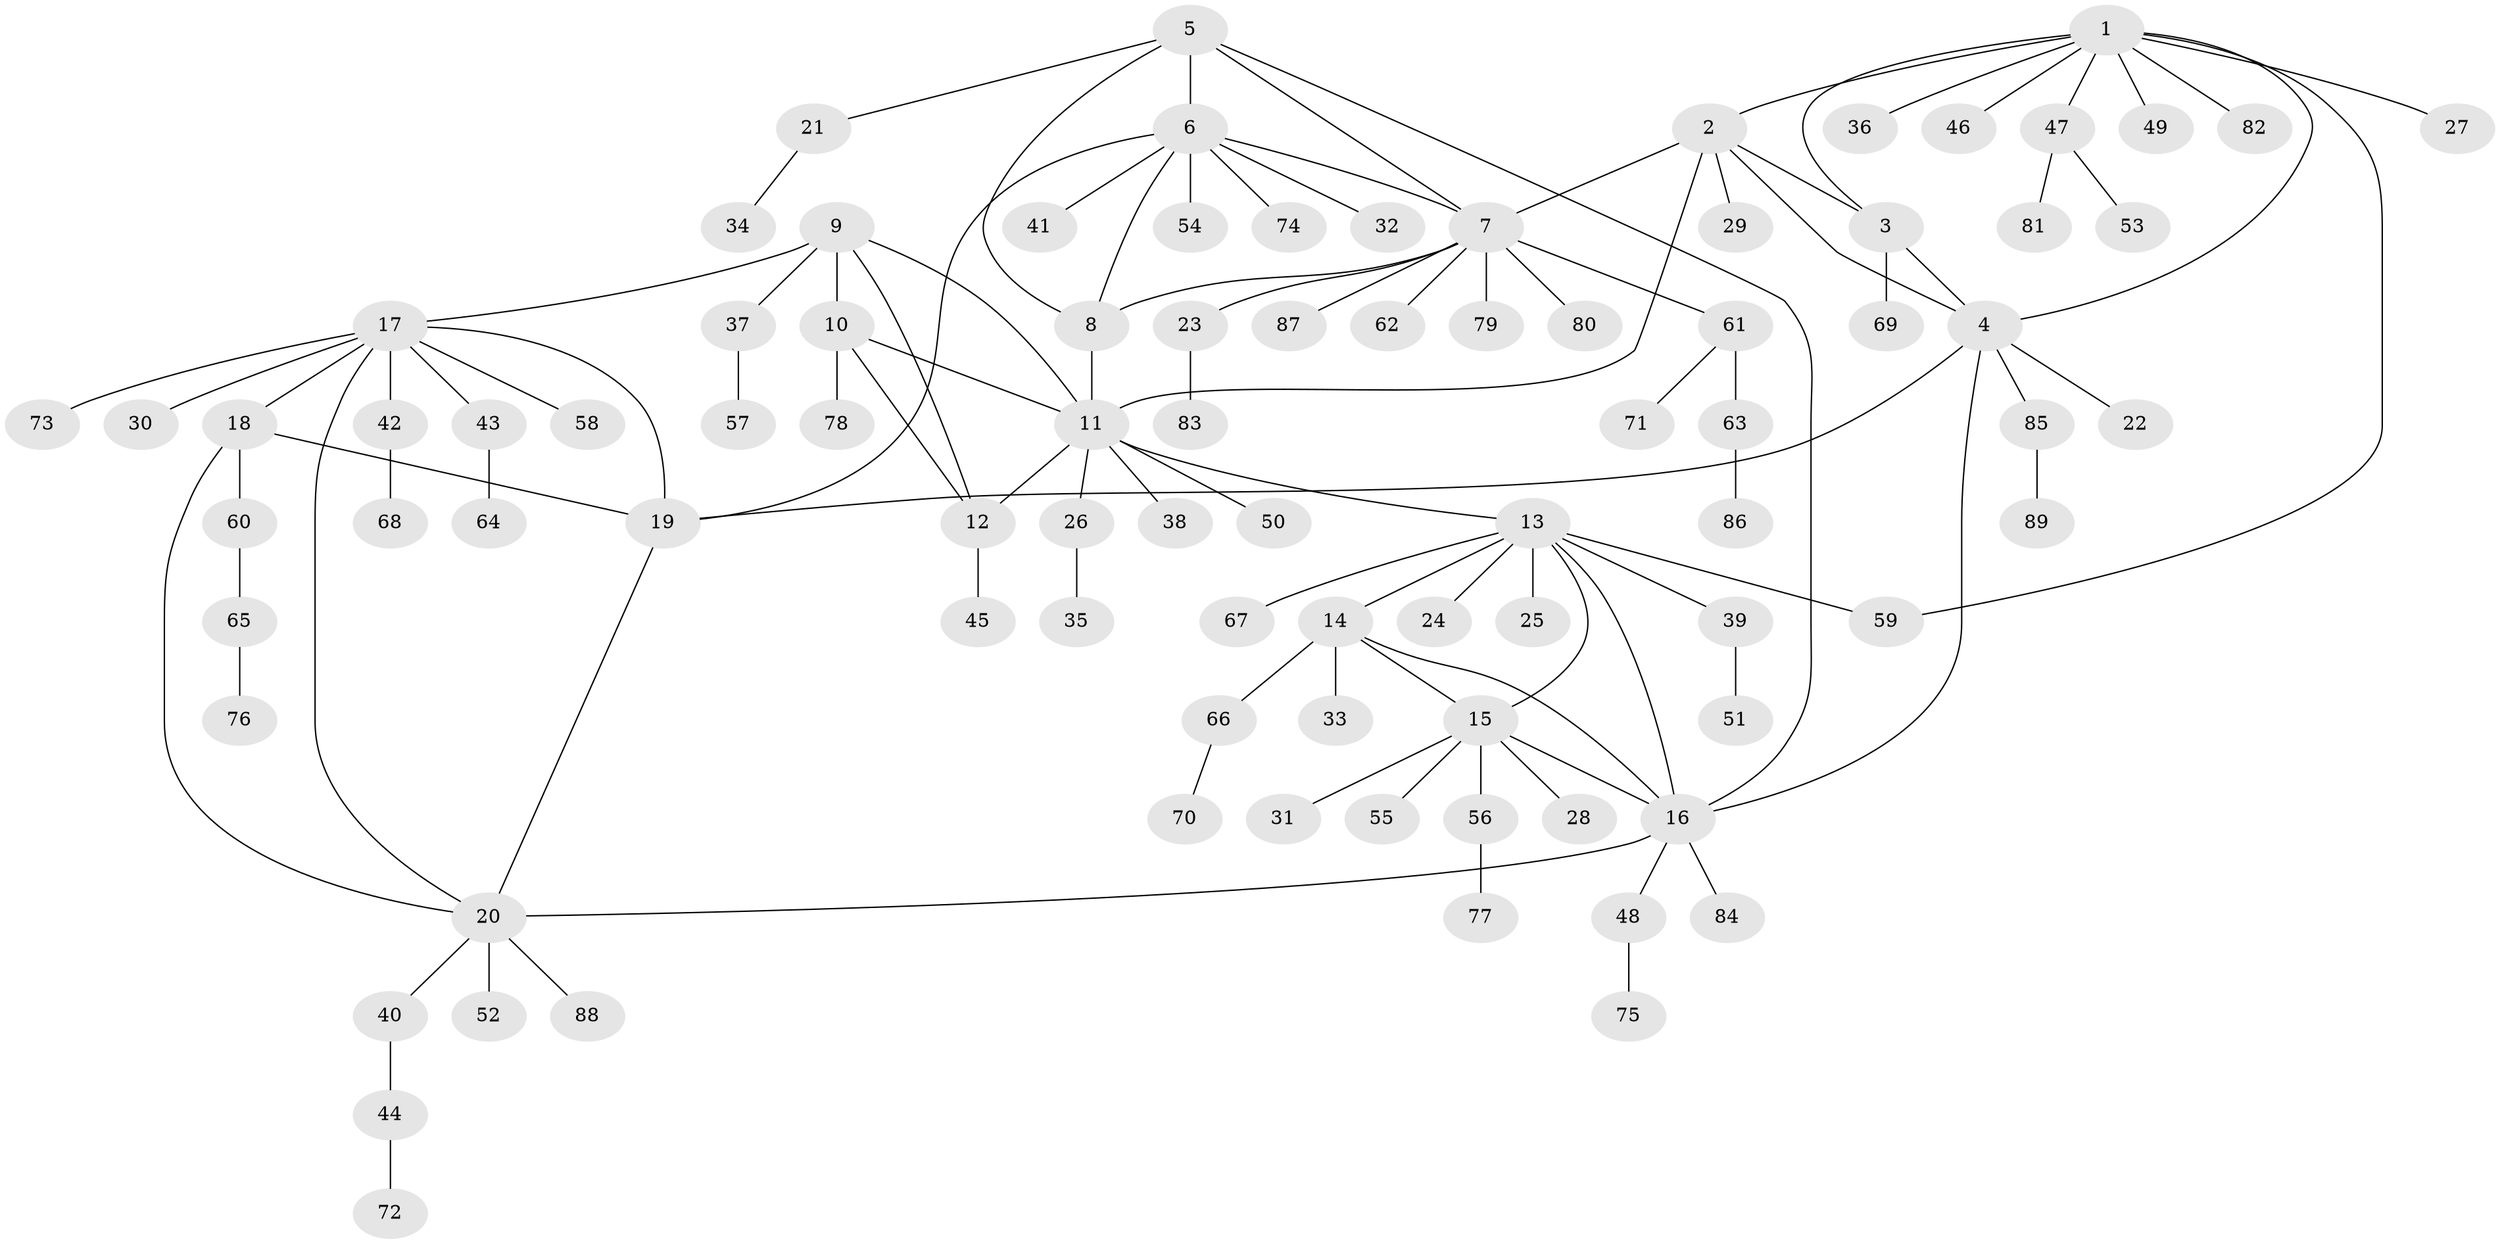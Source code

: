 // Generated by graph-tools (version 1.1) at 2025/26/03/09/25 03:26:40]
// undirected, 89 vertices, 110 edges
graph export_dot {
graph [start="1"]
  node [color=gray90,style=filled];
  1;
  2;
  3;
  4;
  5;
  6;
  7;
  8;
  9;
  10;
  11;
  12;
  13;
  14;
  15;
  16;
  17;
  18;
  19;
  20;
  21;
  22;
  23;
  24;
  25;
  26;
  27;
  28;
  29;
  30;
  31;
  32;
  33;
  34;
  35;
  36;
  37;
  38;
  39;
  40;
  41;
  42;
  43;
  44;
  45;
  46;
  47;
  48;
  49;
  50;
  51;
  52;
  53;
  54;
  55;
  56;
  57;
  58;
  59;
  60;
  61;
  62;
  63;
  64;
  65;
  66;
  67;
  68;
  69;
  70;
  71;
  72;
  73;
  74;
  75;
  76;
  77;
  78;
  79;
  80;
  81;
  82;
  83;
  84;
  85;
  86;
  87;
  88;
  89;
  1 -- 2;
  1 -- 3;
  1 -- 4;
  1 -- 27;
  1 -- 36;
  1 -- 46;
  1 -- 47;
  1 -- 49;
  1 -- 59;
  1 -- 82;
  2 -- 3;
  2 -- 4;
  2 -- 7;
  2 -- 11;
  2 -- 29;
  3 -- 4;
  3 -- 69;
  4 -- 16;
  4 -- 19;
  4 -- 22;
  4 -- 85;
  5 -- 6;
  5 -- 7;
  5 -- 8;
  5 -- 16;
  5 -- 21;
  6 -- 7;
  6 -- 8;
  6 -- 19;
  6 -- 32;
  6 -- 41;
  6 -- 54;
  6 -- 74;
  7 -- 8;
  7 -- 23;
  7 -- 61;
  7 -- 62;
  7 -- 79;
  7 -- 80;
  7 -- 87;
  8 -- 11;
  9 -- 10;
  9 -- 11;
  9 -- 12;
  9 -- 17;
  9 -- 37;
  10 -- 11;
  10 -- 12;
  10 -- 78;
  11 -- 12;
  11 -- 13;
  11 -- 26;
  11 -- 38;
  11 -- 50;
  12 -- 45;
  13 -- 14;
  13 -- 15;
  13 -- 16;
  13 -- 24;
  13 -- 25;
  13 -- 39;
  13 -- 59;
  13 -- 67;
  14 -- 15;
  14 -- 16;
  14 -- 33;
  14 -- 66;
  15 -- 16;
  15 -- 28;
  15 -- 31;
  15 -- 55;
  15 -- 56;
  16 -- 20;
  16 -- 48;
  16 -- 84;
  17 -- 18;
  17 -- 19;
  17 -- 20;
  17 -- 30;
  17 -- 42;
  17 -- 43;
  17 -- 58;
  17 -- 73;
  18 -- 19;
  18 -- 20;
  18 -- 60;
  19 -- 20;
  20 -- 40;
  20 -- 52;
  20 -- 88;
  21 -- 34;
  23 -- 83;
  26 -- 35;
  37 -- 57;
  39 -- 51;
  40 -- 44;
  42 -- 68;
  43 -- 64;
  44 -- 72;
  47 -- 53;
  47 -- 81;
  48 -- 75;
  56 -- 77;
  60 -- 65;
  61 -- 63;
  61 -- 71;
  63 -- 86;
  65 -- 76;
  66 -- 70;
  85 -- 89;
}
